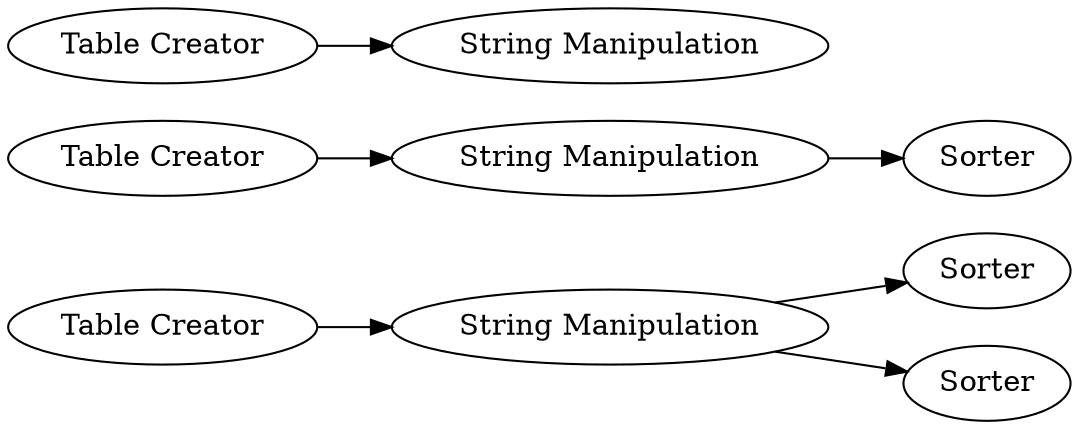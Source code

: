 digraph {
	1 [label="Table Creator"]
	2 [label="String Manipulation"]
	3 [label="Table Creator"]
	4 [label="String Manipulation"]
	5 [label=Sorter]
	6 [label=Sorter]
	7 [label=Sorter]
	13 [label="String Manipulation"]
	14 [label="Table Creator"]
	1 -> 2
	2 -> 6
	2 -> 7
	3 -> 4
	4 -> 5
	14 -> 13
	rankdir=LR
}
